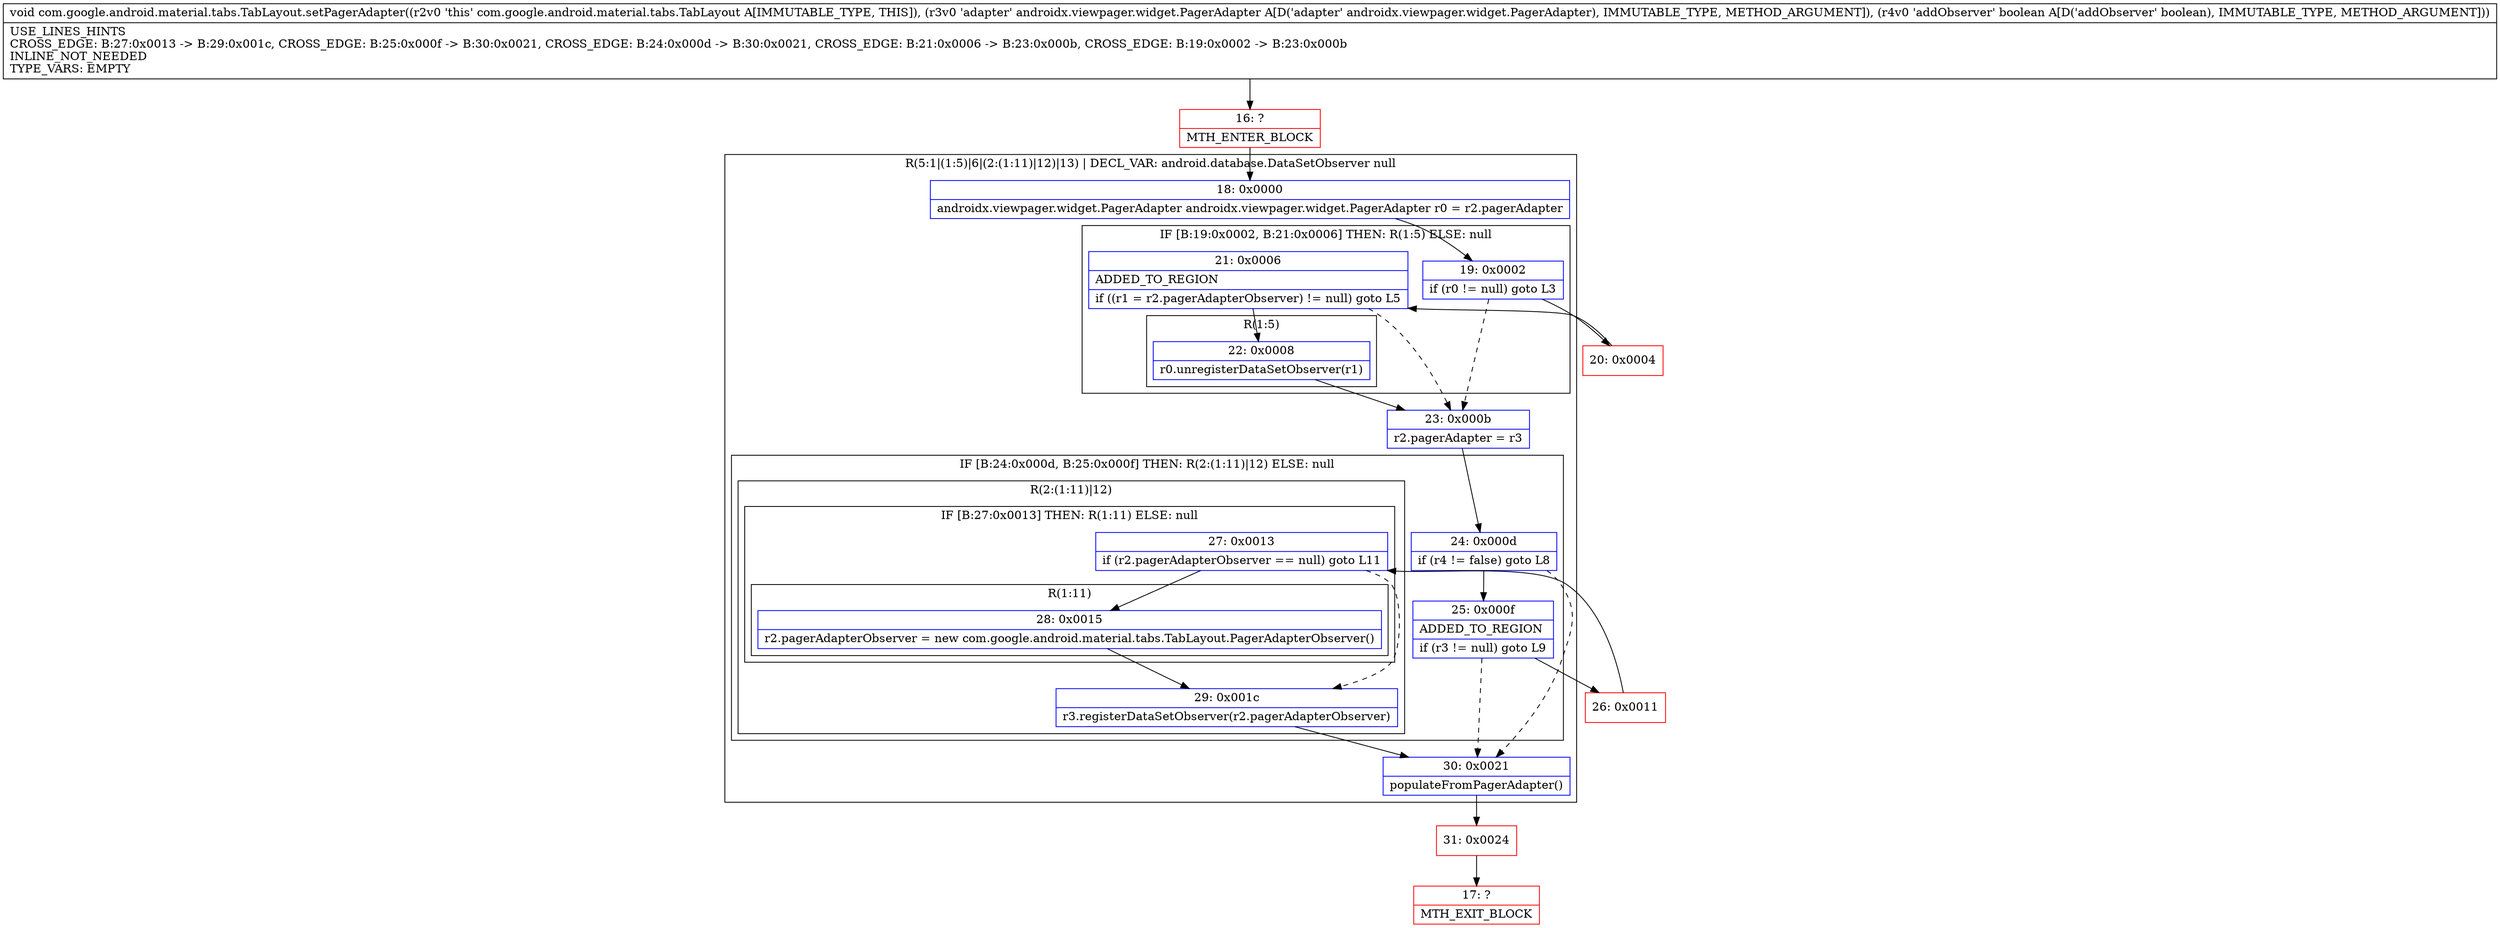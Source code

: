 digraph "CFG forcom.google.android.material.tabs.TabLayout.setPagerAdapter(Landroidx\/viewpager\/widget\/PagerAdapter;Z)V" {
subgraph cluster_Region_586676029 {
label = "R(5:1|(1:5)|6|(2:(1:11)|12)|13) | DECL_VAR: android.database.DataSetObserver null\l";
node [shape=record,color=blue];
Node_18 [shape=record,label="{18\:\ 0x0000|androidx.viewpager.widget.PagerAdapter androidx.viewpager.widget.PagerAdapter r0 = r2.pagerAdapter\l}"];
subgraph cluster_IfRegion_1094964491 {
label = "IF [B:19:0x0002, B:21:0x0006] THEN: R(1:5) ELSE: null";
node [shape=record,color=blue];
Node_19 [shape=record,label="{19\:\ 0x0002|if (r0 != null) goto L3\l}"];
Node_21 [shape=record,label="{21\:\ 0x0006|ADDED_TO_REGION\l|if ((r1 = r2.pagerAdapterObserver) != null) goto L5\l}"];
subgraph cluster_Region_129058052 {
label = "R(1:5)";
node [shape=record,color=blue];
Node_22 [shape=record,label="{22\:\ 0x0008|r0.unregisterDataSetObserver(r1)\l}"];
}
}
Node_23 [shape=record,label="{23\:\ 0x000b|r2.pagerAdapter = r3\l}"];
subgraph cluster_IfRegion_1256650350 {
label = "IF [B:24:0x000d, B:25:0x000f] THEN: R(2:(1:11)|12) ELSE: null";
node [shape=record,color=blue];
Node_24 [shape=record,label="{24\:\ 0x000d|if (r4 != false) goto L8\l}"];
Node_25 [shape=record,label="{25\:\ 0x000f|ADDED_TO_REGION\l|if (r3 != null) goto L9\l}"];
subgraph cluster_Region_1642665308 {
label = "R(2:(1:11)|12)";
node [shape=record,color=blue];
subgraph cluster_IfRegion_996358869 {
label = "IF [B:27:0x0013] THEN: R(1:11) ELSE: null";
node [shape=record,color=blue];
Node_27 [shape=record,label="{27\:\ 0x0013|if (r2.pagerAdapterObserver == null) goto L11\l}"];
subgraph cluster_Region_762595204 {
label = "R(1:11)";
node [shape=record,color=blue];
Node_28 [shape=record,label="{28\:\ 0x0015|r2.pagerAdapterObserver = new com.google.android.material.tabs.TabLayout.PagerAdapterObserver()\l}"];
}
}
Node_29 [shape=record,label="{29\:\ 0x001c|r3.registerDataSetObserver(r2.pagerAdapterObserver)\l}"];
}
}
Node_30 [shape=record,label="{30\:\ 0x0021|populateFromPagerAdapter()\l}"];
}
Node_16 [shape=record,color=red,label="{16\:\ ?|MTH_ENTER_BLOCK\l}"];
Node_20 [shape=record,color=red,label="{20\:\ 0x0004}"];
Node_26 [shape=record,color=red,label="{26\:\ 0x0011}"];
Node_31 [shape=record,color=red,label="{31\:\ 0x0024}"];
Node_17 [shape=record,color=red,label="{17\:\ ?|MTH_EXIT_BLOCK\l}"];
MethodNode[shape=record,label="{void com.google.android.material.tabs.TabLayout.setPagerAdapter((r2v0 'this' com.google.android.material.tabs.TabLayout A[IMMUTABLE_TYPE, THIS]), (r3v0 'adapter' androidx.viewpager.widget.PagerAdapter A[D('adapter' androidx.viewpager.widget.PagerAdapter), IMMUTABLE_TYPE, METHOD_ARGUMENT]), (r4v0 'addObserver' boolean A[D('addObserver' boolean), IMMUTABLE_TYPE, METHOD_ARGUMENT]))  | USE_LINES_HINTS\lCROSS_EDGE: B:27:0x0013 \-\> B:29:0x001c, CROSS_EDGE: B:25:0x000f \-\> B:30:0x0021, CROSS_EDGE: B:24:0x000d \-\> B:30:0x0021, CROSS_EDGE: B:21:0x0006 \-\> B:23:0x000b, CROSS_EDGE: B:19:0x0002 \-\> B:23:0x000b\lINLINE_NOT_NEEDED\lTYPE_VARS: EMPTY\l}"];
MethodNode -> Node_16;Node_18 -> Node_19;
Node_19 -> Node_20;
Node_19 -> Node_23[style=dashed];
Node_21 -> Node_22;
Node_21 -> Node_23[style=dashed];
Node_22 -> Node_23;
Node_23 -> Node_24;
Node_24 -> Node_25;
Node_24 -> Node_30[style=dashed];
Node_25 -> Node_26;
Node_25 -> Node_30[style=dashed];
Node_27 -> Node_28;
Node_27 -> Node_29[style=dashed];
Node_28 -> Node_29;
Node_29 -> Node_30;
Node_30 -> Node_31;
Node_16 -> Node_18;
Node_20 -> Node_21;
Node_26 -> Node_27;
Node_31 -> Node_17;
}

